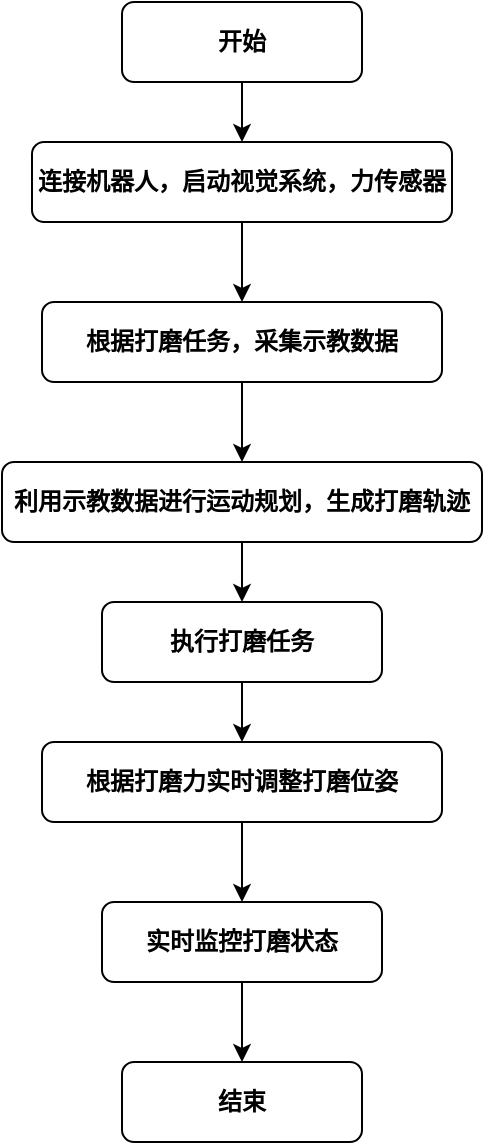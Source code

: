 <mxfile version="20.2.7" type="github">
  <diagram id="giXXupqIJXBNjjUJRf8C" name="第 1 页">
    <mxGraphModel dx="1422" dy="761" grid="1" gridSize="10" guides="1" tooltips="1" connect="1" arrows="1" fold="1" page="1" pageScale="1" pageWidth="827" pageHeight="1169" math="0" shadow="0">
      <root>
        <mxCell id="0" />
        <mxCell id="1" parent="0" />
        <mxCell id="f3XiWJN79T-EPibYuXNa-11" value="" style="edgeStyle=orthogonalEdgeStyle;rounded=0;orthogonalLoop=1;jettySize=auto;html=1;" edge="1" parent="1" source="f3XiWJN79T-EPibYuXNa-1" target="f3XiWJN79T-EPibYuXNa-2">
          <mxGeometry relative="1" as="geometry" />
        </mxCell>
        <mxCell id="f3XiWJN79T-EPibYuXNa-1" value="&lt;b&gt;开始&lt;/b&gt;" style="rounded=1;whiteSpace=wrap;html=1;" vertex="1" parent="1">
          <mxGeometry x="304" y="150" width="120" height="40" as="geometry" />
        </mxCell>
        <mxCell id="f3XiWJN79T-EPibYuXNa-12" value="" style="edgeStyle=orthogonalEdgeStyle;rounded=0;orthogonalLoop=1;jettySize=auto;html=1;" edge="1" parent="1" source="f3XiWJN79T-EPibYuXNa-2" target="f3XiWJN79T-EPibYuXNa-3">
          <mxGeometry relative="1" as="geometry" />
        </mxCell>
        <mxCell id="f3XiWJN79T-EPibYuXNa-2" value="&lt;span style=&quot;-webkit-text-stroke-width: 0px;&quot;&gt;&lt;b&gt;连接机器人，启动视觉系统，力传感器&lt;/b&gt;&lt;/span&gt;" style="rounded=1;whiteSpace=wrap;html=1;" vertex="1" parent="1">
          <mxGeometry x="259" y="220" width="210" height="40" as="geometry" />
        </mxCell>
        <mxCell id="f3XiWJN79T-EPibYuXNa-13" value="" style="edgeStyle=orthogonalEdgeStyle;rounded=0;orthogonalLoop=1;jettySize=auto;html=1;" edge="1" parent="1" source="f3XiWJN79T-EPibYuXNa-3" target="f3XiWJN79T-EPibYuXNa-5">
          <mxGeometry relative="1" as="geometry" />
        </mxCell>
        <mxCell id="f3XiWJN79T-EPibYuXNa-3" value="&lt;span style=&quot;-webkit-text-stroke-width: 0px;&quot;&gt;&lt;b&gt;根据打磨任务，采集示教数据&lt;/b&gt;&lt;/span&gt;" style="rounded=1;whiteSpace=wrap;html=1;" vertex="1" parent="1">
          <mxGeometry x="264" y="300" width="200" height="40" as="geometry" />
        </mxCell>
        <mxCell id="f3XiWJN79T-EPibYuXNa-14" value="" style="edgeStyle=orthogonalEdgeStyle;rounded=0;orthogonalLoop=1;jettySize=auto;html=1;" edge="1" parent="1" source="f3XiWJN79T-EPibYuXNa-5" target="f3XiWJN79T-EPibYuXNa-6">
          <mxGeometry relative="1" as="geometry" />
        </mxCell>
        <mxCell id="f3XiWJN79T-EPibYuXNa-5" value="&lt;span style=&quot;-webkit-text-stroke-width: 0px;&quot;&gt;&lt;b&gt;利用示教数据进行运动规划，生成打磨轨迹&lt;/b&gt;&lt;/span&gt;" style="rounded=1;whiteSpace=wrap;html=1;" vertex="1" parent="1">
          <mxGeometry x="244" y="380" width="240" height="40" as="geometry" />
        </mxCell>
        <mxCell id="f3XiWJN79T-EPibYuXNa-15" value="" style="edgeStyle=orthogonalEdgeStyle;rounded=0;orthogonalLoop=1;jettySize=auto;html=1;" edge="1" parent="1" source="f3XiWJN79T-EPibYuXNa-6" target="f3XiWJN79T-EPibYuXNa-7">
          <mxGeometry relative="1" as="geometry" />
        </mxCell>
        <mxCell id="f3XiWJN79T-EPibYuXNa-6" value="&lt;span style=&quot;-webkit-text-stroke-width: 0px;&quot;&gt;&lt;b&gt;执行打磨任务&lt;/b&gt;&lt;/span&gt;" style="rounded=1;whiteSpace=wrap;html=1;" vertex="1" parent="1">
          <mxGeometry x="294" y="450" width="140" height="40" as="geometry" />
        </mxCell>
        <mxCell id="f3XiWJN79T-EPibYuXNa-16" value="" style="edgeStyle=orthogonalEdgeStyle;rounded=0;orthogonalLoop=1;jettySize=auto;html=1;" edge="1" parent="1" source="f3XiWJN79T-EPibYuXNa-7" target="f3XiWJN79T-EPibYuXNa-8">
          <mxGeometry relative="1" as="geometry" />
        </mxCell>
        <mxCell id="f3XiWJN79T-EPibYuXNa-7" value="&lt;span style=&quot;-webkit-text-stroke-width: 0px;&quot;&gt;&lt;b&gt;根据打磨力实时调整打磨位姿&lt;/b&gt;&lt;/span&gt;" style="rounded=1;whiteSpace=wrap;html=1;" vertex="1" parent="1">
          <mxGeometry x="264" y="520" width="200" height="40" as="geometry" />
        </mxCell>
        <mxCell id="f3XiWJN79T-EPibYuXNa-17" value="" style="edgeStyle=orthogonalEdgeStyle;rounded=0;orthogonalLoop=1;jettySize=auto;html=1;" edge="1" parent="1" source="f3XiWJN79T-EPibYuXNa-8" target="f3XiWJN79T-EPibYuXNa-10">
          <mxGeometry relative="1" as="geometry" />
        </mxCell>
        <mxCell id="f3XiWJN79T-EPibYuXNa-8" value="&lt;span style=&quot;-webkit-text-stroke-width: 0px;&quot;&gt;&lt;b&gt;实时监控打磨状态&lt;/b&gt;&lt;/span&gt;" style="rounded=1;whiteSpace=wrap;html=1;" vertex="1" parent="1">
          <mxGeometry x="294" y="600" width="140" height="40" as="geometry" />
        </mxCell>
        <mxCell id="f3XiWJN79T-EPibYuXNa-10" value="&lt;b&gt;结束&lt;/b&gt;" style="rounded=1;whiteSpace=wrap;html=1;" vertex="1" parent="1">
          <mxGeometry x="304" y="680" width="120" height="40" as="geometry" />
        </mxCell>
      </root>
    </mxGraphModel>
  </diagram>
</mxfile>
